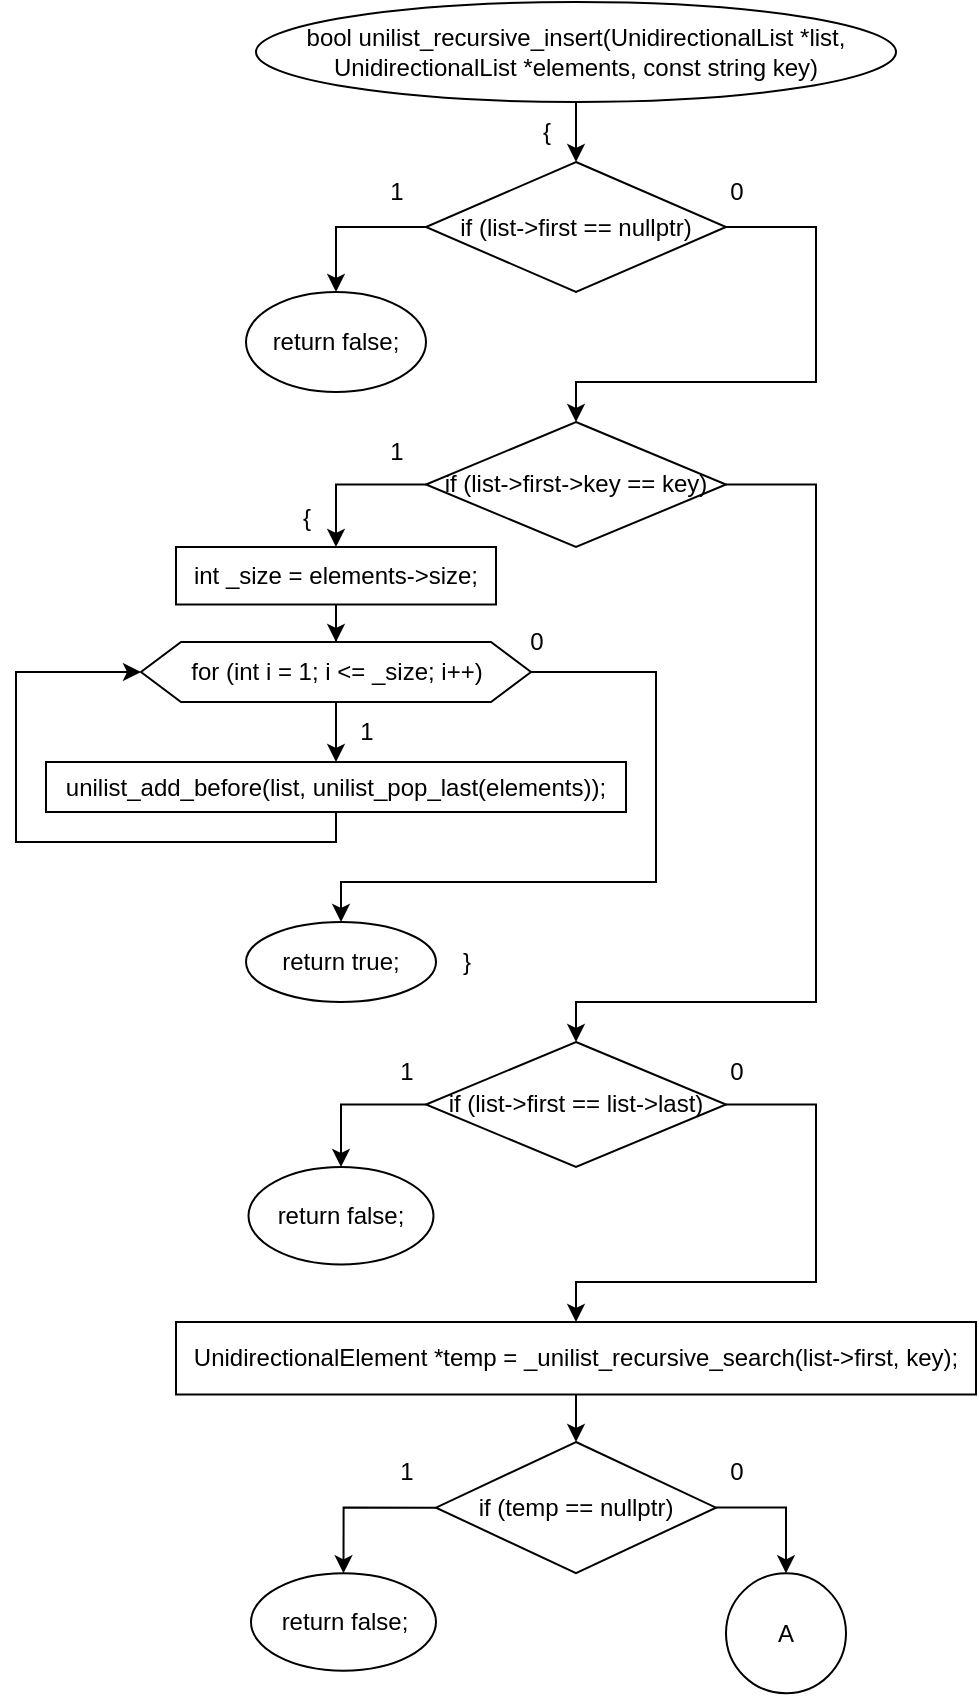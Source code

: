 <mxfile version="20.8.16" type="device"><diagram name="Страница 1" id="NSnA1PlRRTmnxQXHRL7T"><mxGraphModel dx="1050" dy="629" grid="1" gridSize="10" guides="1" tooltips="1" connect="1" arrows="1" fold="1" page="1" pageScale="1" pageWidth="827" pageHeight="1169" math="0" shadow="0"><root><mxCell id="0"/><mxCell id="1" parent="0"/><mxCell id="m-miLd2iDQNT4c2gYhMz-4" value="" style="edgeStyle=orthogonalEdgeStyle;rounded=0;orthogonalLoop=1;jettySize=auto;html=1;" edge="1" parent="1" source="m-miLd2iDQNT4c2gYhMz-1" target="m-miLd2iDQNT4c2gYhMz-3"><mxGeometry relative="1" as="geometry"/></mxCell><mxCell id="m-miLd2iDQNT4c2gYhMz-1" value="bool unilist_recursive_insert(UnidirectionalList *list, UnidirectionalList *elements, const string key)" style="ellipse;whiteSpace=wrap;html=1;" vertex="1" parent="1"><mxGeometry x="240" y="40" width="320" height="50" as="geometry"/></mxCell><mxCell id="m-miLd2iDQNT4c2gYhMz-7" style="edgeStyle=orthogonalEdgeStyle;rounded=0;orthogonalLoop=1;jettySize=auto;html=1;entryX=0.5;entryY=0;entryDx=0;entryDy=0;exitX=0;exitY=0.5;exitDx=0;exitDy=0;" edge="1" parent="1" source="m-miLd2iDQNT4c2gYhMz-3" target="m-miLd2iDQNT4c2gYhMz-6"><mxGeometry relative="1" as="geometry"/></mxCell><mxCell id="m-miLd2iDQNT4c2gYhMz-9" value="" style="edgeStyle=orthogonalEdgeStyle;rounded=0;orthogonalLoop=1;jettySize=auto;html=1;entryX=0.5;entryY=0;entryDx=0;entryDy=0;" edge="1" parent="1" source="m-miLd2iDQNT4c2gYhMz-3" target="m-miLd2iDQNT4c2gYhMz-8"><mxGeometry relative="1" as="geometry"><Array as="points"><mxPoint x="520" y="153"/><mxPoint x="520" y="230"/><mxPoint x="400" y="230"/></Array></mxGeometry></mxCell><mxCell id="m-miLd2iDQNT4c2gYhMz-3" value="if (list-&amp;gt;first == nullptr)" style="rhombus;whiteSpace=wrap;html=1;" vertex="1" parent="1"><mxGeometry x="325" y="120" width="150" height="65" as="geometry"/></mxCell><mxCell id="m-miLd2iDQNT4c2gYhMz-5" value="{" style="text;html=1;align=center;verticalAlign=middle;resizable=0;points=[];autosize=1;strokeColor=none;fillColor=none;" vertex="1" parent="1"><mxGeometry x="370" y="90" width="30" height="30" as="geometry"/></mxCell><mxCell id="m-miLd2iDQNT4c2gYhMz-6" value="return false;" style="ellipse;whiteSpace=wrap;html=1;" vertex="1" parent="1"><mxGeometry x="235" y="185" width="90" height="50" as="geometry"/></mxCell><mxCell id="m-miLd2iDQNT4c2gYhMz-13" value="" style="edgeStyle=orthogonalEdgeStyle;rounded=0;orthogonalLoop=1;jettySize=auto;html=1;exitX=0;exitY=0.5;exitDx=0;exitDy=0;entryX=0.5;entryY=0;entryDx=0;entryDy=0;" edge="1" parent="1" source="m-miLd2iDQNT4c2gYhMz-8" target="m-miLd2iDQNT4c2gYhMz-12"><mxGeometry relative="1" as="geometry"/></mxCell><mxCell id="m-miLd2iDQNT4c2gYhMz-27" value="" style="edgeStyle=orthogonalEdgeStyle;rounded=0;orthogonalLoop=1;jettySize=auto;html=1;entryX=0.5;entryY=0;entryDx=0;entryDy=0;" edge="1" parent="1" source="m-miLd2iDQNT4c2gYhMz-8" target="m-miLd2iDQNT4c2gYhMz-26"><mxGeometry relative="1" as="geometry"><Array as="points"><mxPoint x="520" y="281"/><mxPoint x="520" y="540"/><mxPoint x="400" y="540"/></Array></mxGeometry></mxCell><mxCell id="m-miLd2iDQNT4c2gYhMz-8" value="if (list-&amp;gt;first-&amp;gt;key == key)" style="rhombus;whiteSpace=wrap;html=1;" vertex="1" parent="1"><mxGeometry x="325" y="250" width="150" height="62.5" as="geometry"/></mxCell><mxCell id="m-miLd2iDQNT4c2gYhMz-10" value="1" style="text;html=1;align=center;verticalAlign=middle;resizable=0;points=[];autosize=1;strokeColor=none;fillColor=none;" vertex="1" parent="1"><mxGeometry x="295" y="120" width="30" height="30" as="geometry"/></mxCell><mxCell id="m-miLd2iDQNT4c2gYhMz-11" value="0" style="text;html=1;align=center;verticalAlign=middle;resizable=0;points=[];autosize=1;strokeColor=none;fillColor=none;" vertex="1" parent="1"><mxGeometry x="465" y="120" width="30" height="30" as="geometry"/></mxCell><mxCell id="m-miLd2iDQNT4c2gYhMz-16" value="" style="edgeStyle=orthogonalEdgeStyle;rounded=0;orthogonalLoop=1;jettySize=auto;html=1;" edge="1" parent="1" source="m-miLd2iDQNT4c2gYhMz-12" target="m-miLd2iDQNT4c2gYhMz-15"><mxGeometry relative="1" as="geometry"/></mxCell><mxCell id="m-miLd2iDQNT4c2gYhMz-12" value="int _size = elements-&amp;gt;size;" style="whiteSpace=wrap;html=1;" vertex="1" parent="1"><mxGeometry x="200" y="312.5" width="160" height="28.75" as="geometry"/></mxCell><mxCell id="m-miLd2iDQNT4c2gYhMz-14" value="1" style="text;html=1;align=center;verticalAlign=middle;resizable=0;points=[];autosize=1;strokeColor=none;fillColor=none;" vertex="1" parent="1"><mxGeometry x="295" y="250" width="30" height="30" as="geometry"/></mxCell><mxCell id="m-miLd2iDQNT4c2gYhMz-18" value="" style="edgeStyle=orthogonalEdgeStyle;rounded=0;orthogonalLoop=1;jettySize=auto;html=1;" edge="1" parent="1" source="m-miLd2iDQNT4c2gYhMz-15" target="m-miLd2iDQNT4c2gYhMz-17"><mxGeometry relative="1" as="geometry"/></mxCell><mxCell id="m-miLd2iDQNT4c2gYhMz-23" style="edgeStyle=orthogonalEdgeStyle;rounded=0;orthogonalLoop=1;jettySize=auto;html=1;entryX=0.5;entryY=0;entryDx=0;entryDy=0;" edge="1" parent="1" source="m-miLd2iDQNT4c2gYhMz-15" target="m-miLd2iDQNT4c2gYhMz-22"><mxGeometry relative="1" as="geometry"><Array as="points"><mxPoint x="440" y="375"/><mxPoint x="440" y="480"/></Array></mxGeometry></mxCell><mxCell id="m-miLd2iDQNT4c2gYhMz-15" value="for (int i = 1; i &amp;lt;= _size; i++)" style="shape=hexagon;perimeter=hexagonPerimeter2;whiteSpace=wrap;html=1;fixedSize=1;" vertex="1" parent="1"><mxGeometry x="182.5" y="360" width="195" height="30" as="geometry"/></mxCell><mxCell id="m-miLd2iDQNT4c2gYhMz-20" style="edgeStyle=orthogonalEdgeStyle;rounded=0;orthogonalLoop=1;jettySize=auto;html=1;entryX=0;entryY=0.5;entryDx=0;entryDy=0;" edge="1" parent="1" source="m-miLd2iDQNT4c2gYhMz-17" target="m-miLd2iDQNT4c2gYhMz-15"><mxGeometry relative="1" as="geometry"><Array as="points"><mxPoint x="280" y="460"/><mxPoint x="120" y="460"/><mxPoint x="120" y="375"/></Array></mxGeometry></mxCell><mxCell id="m-miLd2iDQNT4c2gYhMz-17" value="unilist_add_before(list, unilist_pop_last(elements));" style="whiteSpace=wrap;html=1;" vertex="1" parent="1"><mxGeometry x="135" y="420" width="290" height="25" as="geometry"/></mxCell><mxCell id="m-miLd2iDQNT4c2gYhMz-19" value="1" style="text;html=1;align=center;verticalAlign=middle;resizable=0;points=[];autosize=1;strokeColor=none;fillColor=none;" vertex="1" parent="1"><mxGeometry x="280" y="390" width="30" height="30" as="geometry"/></mxCell><mxCell id="m-miLd2iDQNT4c2gYhMz-21" value="{" style="text;html=1;align=center;verticalAlign=middle;resizable=0;points=[];autosize=1;strokeColor=none;fillColor=none;" vertex="1" parent="1"><mxGeometry x="250" y="282.5" width="30" height="30" as="geometry"/></mxCell><mxCell id="m-miLd2iDQNT4c2gYhMz-22" value="return true;" style="ellipse;whiteSpace=wrap;html=1;" vertex="1" parent="1"><mxGeometry x="235" y="500" width="95" height="40" as="geometry"/></mxCell><mxCell id="m-miLd2iDQNT4c2gYhMz-24" value="}" style="text;html=1;align=center;verticalAlign=middle;resizable=0;points=[];autosize=1;strokeColor=none;fillColor=none;" vertex="1" parent="1"><mxGeometry x="330" y="505" width="30" height="30" as="geometry"/></mxCell><mxCell id="m-miLd2iDQNT4c2gYhMz-25" value="0" style="text;html=1;align=center;verticalAlign=middle;resizable=0;points=[];autosize=1;strokeColor=none;fillColor=none;" vertex="1" parent="1"><mxGeometry x="365" y="345" width="30" height="30" as="geometry"/></mxCell><mxCell id="m-miLd2iDQNT4c2gYhMz-29" value="" style="edgeStyle=orthogonalEdgeStyle;rounded=0;orthogonalLoop=1;jettySize=auto;html=1;exitX=0;exitY=0.5;exitDx=0;exitDy=0;entryX=0.5;entryY=0;entryDx=0;entryDy=0;" edge="1" parent="1" source="m-miLd2iDQNT4c2gYhMz-26" target="m-miLd2iDQNT4c2gYhMz-28"><mxGeometry relative="1" as="geometry"/></mxCell><mxCell id="m-miLd2iDQNT4c2gYhMz-31" value="" style="edgeStyle=orthogonalEdgeStyle;rounded=0;orthogonalLoop=1;jettySize=auto;html=1;entryX=0.5;entryY=0;entryDx=0;entryDy=0;" edge="1" parent="1" source="m-miLd2iDQNT4c2gYhMz-26" target="m-miLd2iDQNT4c2gYhMz-30"><mxGeometry relative="1" as="geometry"><Array as="points"><mxPoint x="520" y="591"/><mxPoint x="520" y="680"/><mxPoint x="400" y="680"/></Array></mxGeometry></mxCell><mxCell id="m-miLd2iDQNT4c2gYhMz-26" value="if (list-&amp;gt;first == list-&amp;gt;last)" style="rhombus;whiteSpace=wrap;html=1;" vertex="1" parent="1"><mxGeometry x="325" y="560" width="150" height="62.5" as="geometry"/></mxCell><mxCell id="m-miLd2iDQNT4c2gYhMz-28" value="return false;" style="ellipse;whiteSpace=wrap;html=1;" vertex="1" parent="1"><mxGeometry x="236.25" y="622.5" width="92.5" height="48.75" as="geometry"/></mxCell><mxCell id="m-miLd2iDQNT4c2gYhMz-35" value="" style="edgeStyle=orthogonalEdgeStyle;rounded=0;orthogonalLoop=1;jettySize=auto;html=1;" edge="1" parent="1" source="m-miLd2iDQNT4c2gYhMz-30" target="m-miLd2iDQNT4c2gYhMz-34"><mxGeometry relative="1" as="geometry"/></mxCell><mxCell id="m-miLd2iDQNT4c2gYhMz-30" value="UnidirectionalElement *temp = _unilist_recursive_search(list-&amp;gt;first, key);" style="whiteSpace=wrap;html=1;" vertex="1" parent="1"><mxGeometry x="200" y="700" width="400" height="36.25" as="geometry"/></mxCell><mxCell id="m-miLd2iDQNT4c2gYhMz-32" value="1" style="text;html=1;align=center;verticalAlign=middle;resizable=0;points=[];autosize=1;strokeColor=none;fillColor=none;" vertex="1" parent="1"><mxGeometry x="300" y="560" width="30" height="30" as="geometry"/></mxCell><mxCell id="m-miLd2iDQNT4c2gYhMz-33" value="0" style="text;html=1;align=center;verticalAlign=middle;resizable=0;points=[];autosize=1;strokeColor=none;fillColor=none;" vertex="1" parent="1"><mxGeometry x="465" y="560" width="30" height="30" as="geometry"/></mxCell><mxCell id="m-miLd2iDQNT4c2gYhMz-41" style="edgeStyle=orthogonalEdgeStyle;rounded=0;orthogonalLoop=1;jettySize=auto;html=1;entryX=0.5;entryY=0;entryDx=0;entryDy=0;" edge="1" parent="1" source="m-miLd2iDQNT4c2gYhMz-34" target="m-miLd2iDQNT4c2gYhMz-40"><mxGeometry relative="1" as="geometry"/></mxCell><mxCell id="m-miLd2iDQNT4c2gYhMz-34" value="if (temp == nullptr)" style="rhombus;whiteSpace=wrap;html=1;" vertex="1" parent="1"><mxGeometry x="330" y="760" width="140" height="65.63" as="geometry"/></mxCell><mxCell id="m-miLd2iDQNT4c2gYhMz-37" value="return false;" style="ellipse;whiteSpace=wrap;html=1;" vertex="1" parent="1"><mxGeometry x="237.5" y="825.63" width="92.5" height="48.75" as="geometry"/></mxCell><mxCell id="m-miLd2iDQNT4c2gYhMz-39" value="" style="edgeStyle=orthogonalEdgeStyle;rounded=0;orthogonalLoop=1;jettySize=auto;html=1;exitX=0;exitY=0.5;exitDx=0;exitDy=0;entryX=0.5;entryY=0;entryDx=0;entryDy=0;" edge="1" parent="1" source="m-miLd2iDQNT4c2gYhMz-34" target="m-miLd2iDQNT4c2gYhMz-37"><mxGeometry relative="1" as="geometry"/></mxCell><mxCell id="m-miLd2iDQNT4c2gYhMz-38" value="1" style="text;html=1;align=center;verticalAlign=middle;resizable=0;points=[];autosize=1;strokeColor=none;fillColor=none;" vertex="1" parent="1"><mxGeometry x="300" y="760" width="30" height="30" as="geometry"/></mxCell><mxCell id="m-miLd2iDQNT4c2gYhMz-40" value="A" style="ellipse;whiteSpace=wrap;html=1;" vertex="1" parent="1"><mxGeometry x="475" y="825.63" width="60" height="60" as="geometry"/></mxCell><mxCell id="m-miLd2iDQNT4c2gYhMz-43" value="0" style="text;html=1;align=center;verticalAlign=middle;resizable=0;points=[];autosize=1;strokeColor=none;fillColor=none;" vertex="1" parent="1"><mxGeometry x="465" y="760" width="30" height="30" as="geometry"/></mxCell></root></mxGraphModel></diagram></mxfile>